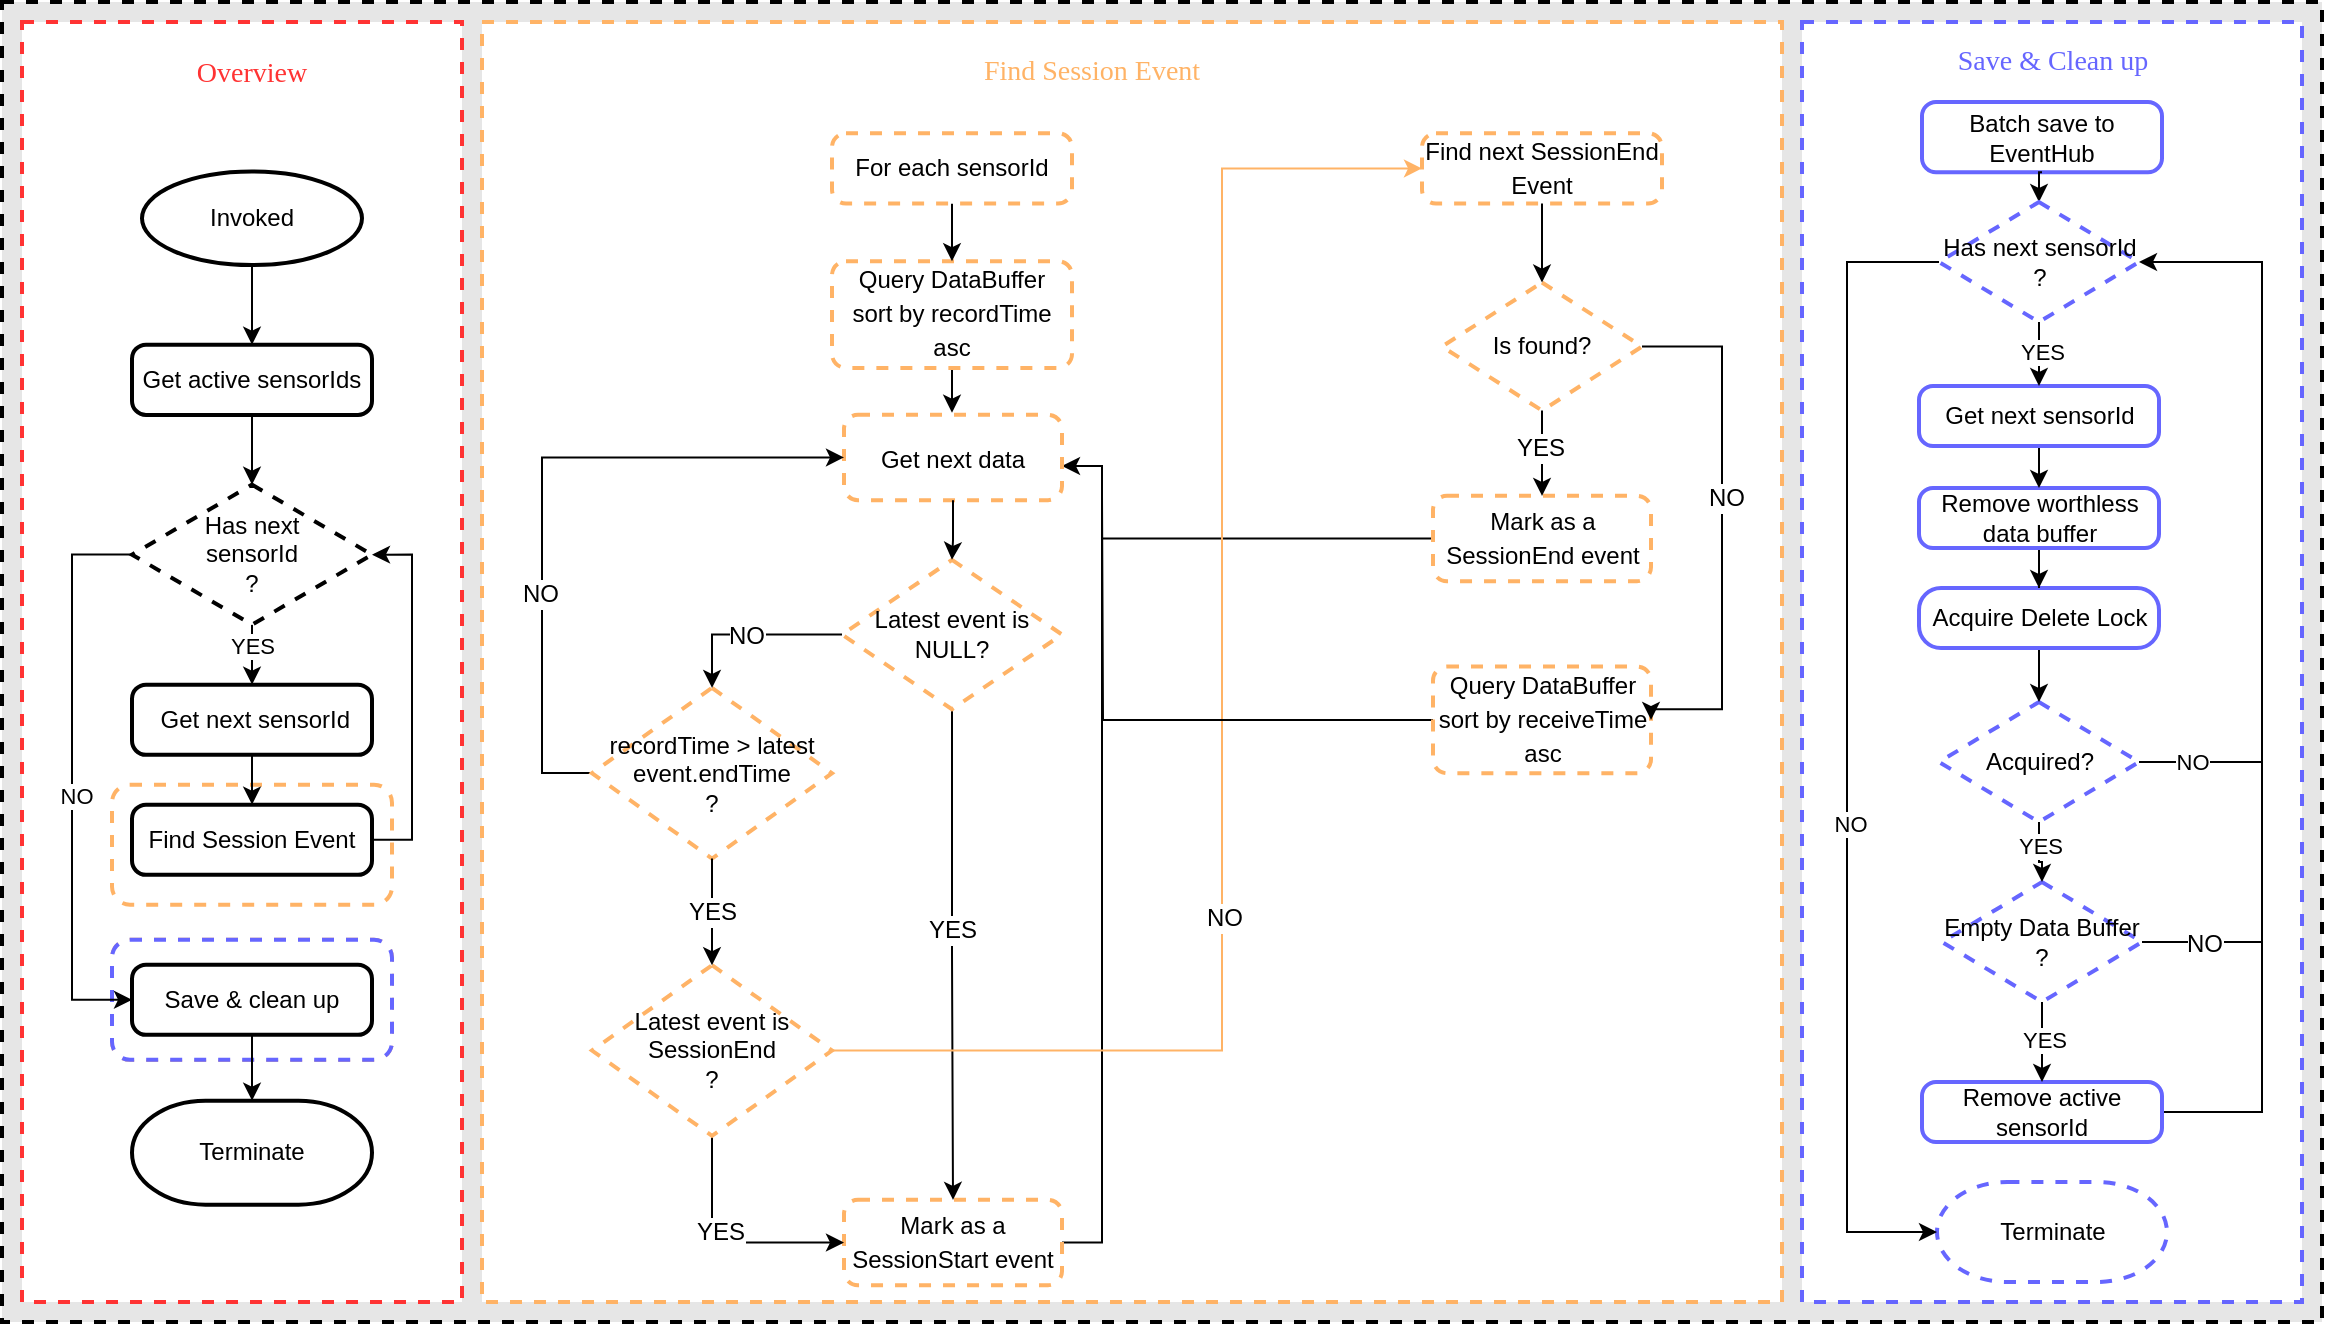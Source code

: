 <mxfile version="20.5.3" type="github">
  <diagram id="m2yf274t8tq8ouvesx9-" name="Page-1">
    <mxGraphModel dx="1426" dy="794" grid="1" gridSize="10" guides="1" tooltips="1" connect="1" arrows="1" fold="1" page="1" pageScale="1" pageWidth="827" pageHeight="1169" math="0" shadow="0">
      <root>
        <mxCell id="0" />
        <mxCell id="1" parent="0" />
        <mxCell id="9VEnPuVJjKM_ZVN6CkUY-1" value="" style="rounded=0;whiteSpace=wrap;html=1;dashed=1;strokeColor=#000000;strokeWidth=2;fontFamily=Helvetica;fontSize=12;fontColor=#000000;fillColor=#E6E6E6;container=0;" parent="1" vertex="1">
          <mxGeometry x="180" y="870" width="1160" height="660" as="geometry" />
        </mxCell>
        <mxCell id="9VEnPuVJjKM_ZVN6CkUY-15" value="" style="group" parent="1" vertex="1" connectable="0">
          <mxGeometry x="190" y="880" width="1140" height="640.0" as="geometry" />
        </mxCell>
        <mxCell id="9VEnPuVJjKM_ZVN6CkUY-10" value="" style="group" parent="9VEnPuVJjKM_ZVN6CkUY-15" vertex="1" connectable="0">
          <mxGeometry x="230" y="2.842e-14" width="650" height="640.0" as="geometry" />
        </mxCell>
        <mxCell id="zfzZaOAXR4KBhkY2sdG--48" value="" style="rounded=0;whiteSpace=wrap;html=1;dashed=1;labelBackgroundColor=#E6E6E6;strokeColor=#FFB366;strokeWidth=2;fillColor=#FFFFFF;gradientColor=none;align=center;container=0;" parent="9VEnPuVJjKM_ZVN6CkUY-10" vertex="1">
          <mxGeometry width="650" height="640.0" as="geometry" />
        </mxCell>
        <mxCell id="zfzZaOAXR4KBhkY2sdG--136" value="&lt;font color=&quot;#ffb366&quot;&gt;&lt;font style=&quot;font-size: 14px;&quot; face=&quot;Comic Sans MS&quot;&gt;Find Session Event&lt;/font&gt;&lt;/font&gt;" style="text;html=1;strokeColor=none;fillColor=none;align=center;verticalAlign=middle;whiteSpace=wrap;rounded=0;dashed=1;labelBackgroundColor=#FFFFFF;strokeWidth=2;container=0;" parent="9VEnPuVJjKM_ZVN6CkUY-10" vertex="1">
          <mxGeometry x="230" y="8.67" width="150" height="32" as="geometry" />
        </mxCell>
        <mxCell id="WBYgSGgt15CVEmpAPgP6-67" style="edgeStyle=orthogonalEdgeStyle;rounded=0;orthogonalLoop=1;jettySize=auto;html=1;fontFamily=Helvetica;fontSize=12;fontColor=#000000;endArrow=classic;endFill=1;" parent="9VEnPuVJjKM_ZVN6CkUY-10" source="WBYgSGgt15CVEmpAPgP6-60" edge="1">
          <mxGeometry relative="1" as="geometry">
            <mxPoint x="235" y="195.337" as="targetPoint" />
          </mxGeometry>
        </mxCell>
        <mxCell id="WBYgSGgt15CVEmpAPgP6-60" value="&lt;font style=&quot;font-size: 12px;&quot; face=&quot;Helvetica&quot; color=&quot;#000000&quot;&gt;Query DataBuffer &lt;br&gt;sort by recordTime asc&lt;br&gt;&lt;/font&gt;" style="rounded=1;whiteSpace=wrap;html=1;absoluteArcSize=1;arcSize=14;strokeWidth=2;dashed=1;strokeColor=#FFB366;fontFamily=Comic Sans MS;fontSize=14;fontColor=#FFB366;container=0;" parent="9VEnPuVJjKM_ZVN6CkUY-10" vertex="1">
          <mxGeometry x="175" y="119.603" width="120" height="53.333" as="geometry" />
        </mxCell>
        <mxCell id="WBYgSGgt15CVEmpAPgP6-64" style="edgeStyle=orthogonalEdgeStyle;rounded=0;orthogonalLoop=1;jettySize=auto;html=1;entryX=0.5;entryY=0;entryDx=0;entryDy=0;fontFamily=Helvetica;fontSize=12;fontColor=#000000;endArrow=classic;endFill=1;" parent="9VEnPuVJjKM_ZVN6CkUY-10" source="WBYgSGgt15CVEmpAPgP6-62" target="WBYgSGgt15CVEmpAPgP6-60" edge="1">
          <mxGeometry relative="1" as="geometry" />
        </mxCell>
        <mxCell id="WBYgSGgt15CVEmpAPgP6-62" value="&lt;span style=&quot;color: rgb(0, 0, 0); font-family: Helvetica; font-size: 12px; background-color: rgb(255, 255, 255);&quot;&gt;For each sensorId&lt;/span&gt;" style="rounded=1;whiteSpace=wrap;html=1;absoluteArcSize=1;arcSize=14;strokeWidth=2;dashed=1;strokeColor=#FFB366;fontFamily=Comic Sans MS;fontSize=14;fontColor=#FFB366;container=0;" parent="9VEnPuVJjKM_ZVN6CkUY-10" vertex="1">
          <mxGeometry x="175" y="55.603" width="120" height="35.2" as="geometry" />
        </mxCell>
        <mxCell id="WBYgSGgt15CVEmpAPgP6-75" style="edgeStyle=orthogonalEdgeStyle;rounded=0;orthogonalLoop=1;jettySize=auto;html=1;entryX=1;entryY=0.5;entryDx=0;entryDy=0;entryPerimeter=0;fontFamily=Helvetica;fontSize=12;fontColor=#000000;endArrow=classic;endFill=1;" parent="9VEnPuVJjKM_ZVN6CkUY-10" source="WBYgSGgt15CVEmpAPgP6-71" edge="1">
          <mxGeometry relative="1" as="geometry">
            <mxPoint x="290" y="222.003" as="targetPoint" />
            <Array as="points">
              <mxPoint x="310" y="610.27" />
              <mxPoint x="310" y="222.003" />
            </Array>
          </mxGeometry>
        </mxCell>
        <mxCell id="WBYgSGgt15CVEmpAPgP6-71" value="&lt;font color=&quot;#000000&quot; style=&quot;font-size: 12px;&quot; face=&quot;Helvetica&quot;&gt;Mark as a SessionStart event&lt;/font&gt;" style="rounded=1;whiteSpace=wrap;html=1;absoluteArcSize=1;arcSize=14;strokeWidth=2;dashed=1;strokeColor=#FFB366;fontFamily=Comic Sans MS;fontSize=14;fontColor=#FFB366;container=0;" parent="9VEnPuVJjKM_ZVN6CkUY-10" vertex="1">
          <mxGeometry x="181" y="588.937" width="109" height="42.667" as="geometry" />
        </mxCell>
        <mxCell id="WBYgSGgt15CVEmpAPgP6-77" value="&lt;font style=&quot;font-size: 12px;&quot; face=&quot;Helvetica&quot; color=&quot;#000000&quot;&gt;Find next SessionEnd Event&lt;/font&gt;" style="rounded=1;whiteSpace=wrap;html=1;absoluteArcSize=1;arcSize=14;strokeWidth=2;dashed=1;strokeColor=#FFB366;fontFamily=Comic Sans MS;fontSize=14;fontColor=#FFB366;container=0;" parent="9VEnPuVJjKM_ZVN6CkUY-10" vertex="1">
          <mxGeometry x="470" y="55.603" width="120" height="35.2" as="geometry" />
        </mxCell>
        <mxCell id="WBYgSGgt15CVEmpAPgP6-79" value="Is found?" style="strokeWidth=2;html=1;shape=mxgraph.flowchart.decision;whiteSpace=wrap;rounded=1;dashed=1;strokeColor=#FFB366;fontFamily=Helvetica;fontSize=12;fontColor=#000000;container=0;" parent="9VEnPuVJjKM_ZVN6CkUY-10" vertex="1">
          <mxGeometry x="480" y="130.27" width="100" height="64" as="geometry" />
        </mxCell>
        <mxCell id="WBYgSGgt15CVEmpAPgP6-80" style="edgeStyle=orthogonalEdgeStyle;rounded=0;orthogonalLoop=1;jettySize=auto;html=1;entryX=0.5;entryY=0;entryDx=0;entryDy=0;entryPerimeter=0;fontFamily=Helvetica;fontSize=12;fontColor=#000000;endArrow=classic;endFill=1;" parent="9VEnPuVJjKM_ZVN6CkUY-10" source="WBYgSGgt15CVEmpAPgP6-77" target="WBYgSGgt15CVEmpAPgP6-79" edge="1">
          <mxGeometry relative="1" as="geometry" />
        </mxCell>
        <mxCell id="WBYgSGgt15CVEmpAPgP6-85" style="edgeStyle=orthogonalEdgeStyle;rounded=0;orthogonalLoop=1;jettySize=auto;html=1;strokeColor=#000000;fontFamily=Helvetica;fontSize=12;fontColor=#000000;endArrow=none;endFill=0;" parent="9VEnPuVJjKM_ZVN6CkUY-10" source="WBYgSGgt15CVEmpAPgP6-81" edge="1">
          <mxGeometry relative="1" as="geometry">
            <mxPoint x="310" y="258.27" as="targetPoint" />
          </mxGeometry>
        </mxCell>
        <mxCell id="WBYgSGgt15CVEmpAPgP6-81" value="&lt;font color=&quot;#000000&quot; style=&quot;font-size: 12px;&quot; face=&quot;Helvetica&quot;&gt;Mark as a SessionEnd event&lt;/font&gt;" style="rounded=1;whiteSpace=wrap;html=1;absoluteArcSize=1;arcSize=14;strokeWidth=2;dashed=1;strokeColor=#FFB366;fontFamily=Comic Sans MS;fontSize=14;fontColor=#FFB366;container=0;" parent="9VEnPuVJjKM_ZVN6CkUY-10" vertex="1">
          <mxGeometry x="475.5" y="236.937" width="109" height="42.667" as="geometry" />
        </mxCell>
        <mxCell id="WBYgSGgt15CVEmpAPgP6-82" style="edgeStyle=orthogonalEdgeStyle;rounded=0;orthogonalLoop=1;jettySize=auto;html=1;entryX=0.5;entryY=0;entryDx=0;entryDy=0;fontFamily=Helvetica;fontSize=12;fontColor=#000000;endArrow=classic;endFill=1;" parent="9VEnPuVJjKM_ZVN6CkUY-10" source="WBYgSGgt15CVEmpAPgP6-79" target="WBYgSGgt15CVEmpAPgP6-81" edge="1">
          <mxGeometry relative="1" as="geometry" />
        </mxCell>
        <mxCell id="WBYgSGgt15CVEmpAPgP6-83" value="YES" style="edgeLabel;html=1;align=center;verticalAlign=middle;resizable=0;points=[];fontSize=12;fontFamily=Helvetica;fontColor=#000000;container=0;" parent="WBYgSGgt15CVEmpAPgP6-82" vertex="1" connectable="0">
          <mxGeometry x="-0.167" y="-1" relative="1" as="geometry">
            <mxPoint as="offset" />
          </mxGeometry>
        </mxCell>
        <mxCell id="WBYgSGgt15CVEmpAPgP6-86" value="&lt;font face=&quot;Helvetica&quot; color=&quot;#000000&quot;&gt;&lt;span style=&quot;font-size: 12px;&quot;&gt;Get next data&lt;/span&gt;&lt;/font&gt;" style="rounded=1;whiteSpace=wrap;html=1;absoluteArcSize=1;arcSize=14;strokeWidth=2;dashed=1;strokeColor=#FFB366;fontFamily=Comic Sans MS;fontSize=14;fontColor=#FFB366;container=0;" parent="9VEnPuVJjKM_ZVN6CkUY-10" vertex="1">
          <mxGeometry x="181" y="196.403" width="109" height="42.667" as="geometry" />
        </mxCell>
        <mxCell id="WBYgSGgt15CVEmpAPgP6-90" style="edgeStyle=orthogonalEdgeStyle;rounded=0;orthogonalLoop=1;jettySize=auto;html=1;entryX=0.5;entryY=0;entryDx=0;entryDy=0;strokeColor=#000000;fontFamily=Helvetica;fontSize=12;fontColor=#000000;endArrow=classic;endFill=1;" parent="9VEnPuVJjKM_ZVN6CkUY-10" source="WBYgSGgt15CVEmpAPgP6-88" target="WBYgSGgt15CVEmpAPgP6-71" edge="1">
          <mxGeometry relative="1" as="geometry" />
        </mxCell>
        <mxCell id="WBYgSGgt15CVEmpAPgP6-91" value="YES" style="edgeLabel;html=1;align=center;verticalAlign=middle;resizable=0;points=[];fontSize=12;fontFamily=Helvetica;fontColor=#000000;container=0;" parent="WBYgSGgt15CVEmpAPgP6-90" vertex="1" connectable="0">
          <mxGeometry x="-0.104" relative="1" as="geometry">
            <mxPoint as="offset" />
          </mxGeometry>
        </mxCell>
        <mxCell id="WBYgSGgt15CVEmpAPgP6-88" value="Latest event is NULL?" style="strokeWidth=2;html=1;shape=mxgraph.flowchart.decision;whiteSpace=wrap;rounded=1;dashed=1;strokeColor=#FFB366;fontFamily=Helvetica;fontSize=12;fontColor=#000000;container=0;" parent="9VEnPuVJjKM_ZVN6CkUY-10" vertex="1">
          <mxGeometry x="180" y="268.937" width="110" height="74.667" as="geometry" />
        </mxCell>
        <mxCell id="WBYgSGgt15CVEmpAPgP6-70" style="edgeStyle=orthogonalEdgeStyle;rounded=0;orthogonalLoop=1;jettySize=auto;html=1;fontFamily=Helvetica;fontSize=12;fontColor=#000000;endArrow=classic;endFill=1;exitX=0.5;exitY=1;exitDx=0;exitDy=0;" parent="9VEnPuVJjKM_ZVN6CkUY-10" source="WBYgSGgt15CVEmpAPgP6-86" target="WBYgSGgt15CVEmpAPgP6-88" edge="1">
          <mxGeometry relative="1" as="geometry">
            <mxPoint x="235" y="248.67" as="sourcePoint" />
            <mxPoint x="235" y="322.27" as="targetPoint" />
          </mxGeometry>
        </mxCell>
        <mxCell id="WBYgSGgt15CVEmpAPgP6-97" style="edgeStyle=orthogonalEdgeStyle;rounded=0;orthogonalLoop=1;jettySize=auto;html=1;entryX=0;entryY=0.5;entryDx=0;entryDy=0;strokeColor=#000000;fontFamily=Helvetica;fontSize=12;fontColor=#000000;endArrow=classic;endFill=1;" parent="9VEnPuVJjKM_ZVN6CkUY-10" source="WBYgSGgt15CVEmpAPgP6-89" target="WBYgSGgt15CVEmpAPgP6-86" edge="1">
          <mxGeometry relative="1" as="geometry">
            <Array as="points">
              <mxPoint x="30" y="375.603" />
              <mxPoint x="30" y="217.737" />
            </Array>
          </mxGeometry>
        </mxCell>
        <mxCell id="WBYgSGgt15CVEmpAPgP6-98" value="NO" style="edgeLabel;html=1;align=center;verticalAlign=middle;resizable=0;points=[];fontSize=12;fontFamily=Helvetica;fontColor=#000000;container=0;" parent="WBYgSGgt15CVEmpAPgP6-97" vertex="1" connectable="0">
          <mxGeometry x="-0.315" y="1" relative="1" as="geometry">
            <mxPoint as="offset" />
          </mxGeometry>
        </mxCell>
        <mxCell id="WBYgSGgt15CVEmpAPgP6-89" value="recordTime &amp;gt; latest event.endTime&lt;br&gt;?" style="strokeWidth=2;html=1;shape=mxgraph.flowchart.decision;whiteSpace=wrap;rounded=1;dashed=1;strokeColor=#FFB366;fontFamily=Helvetica;fontSize=12;fontColor=#000000;container=0;" parent="9VEnPuVJjKM_ZVN6CkUY-10" vertex="1">
          <mxGeometry x="55" y="332.937" width="120" height="85.333" as="geometry" />
        </mxCell>
        <mxCell id="WBYgSGgt15CVEmpAPgP6-92" style="edgeStyle=orthogonalEdgeStyle;rounded=0;orthogonalLoop=1;jettySize=auto;html=1;entryX=0.5;entryY=0;entryDx=0;entryDy=0;entryPerimeter=0;strokeColor=#000000;fontFamily=Helvetica;fontSize=12;fontColor=#000000;endArrow=classic;endFill=1;" parent="9VEnPuVJjKM_ZVN6CkUY-10" source="WBYgSGgt15CVEmpAPgP6-88" target="WBYgSGgt15CVEmpAPgP6-89" edge="1">
          <mxGeometry relative="1" as="geometry" />
        </mxCell>
        <mxCell id="WBYgSGgt15CVEmpAPgP6-93" value="NO" style="edgeLabel;html=1;align=center;verticalAlign=middle;resizable=0;points=[];fontSize=12;fontFamily=Helvetica;fontColor=#000000;container=0;" parent="WBYgSGgt15CVEmpAPgP6-92" vertex="1" connectable="0">
          <mxGeometry x="0.052" relative="1" as="geometry">
            <mxPoint as="offset" />
          </mxGeometry>
        </mxCell>
        <mxCell id="WBYgSGgt15CVEmpAPgP6-100" style="edgeStyle=orthogonalEdgeStyle;rounded=0;orthogonalLoop=1;jettySize=auto;html=1;entryX=0;entryY=0.5;entryDx=0;entryDy=0;strokeColor=#000000;fontFamily=Helvetica;fontSize=12;fontColor=#000000;endArrow=classic;endFill=1;" parent="9VEnPuVJjKM_ZVN6CkUY-10" source="WBYgSGgt15CVEmpAPgP6-99" target="WBYgSGgt15CVEmpAPgP6-71" edge="1">
          <mxGeometry relative="1" as="geometry">
            <Array as="points">
              <mxPoint x="115" y="610.27" />
            </Array>
          </mxGeometry>
        </mxCell>
        <mxCell id="WBYgSGgt15CVEmpAPgP6-101" value="YES" style="edgeLabel;html=1;align=center;verticalAlign=middle;resizable=0;points=[];fontSize=12;fontFamily=Helvetica;fontColor=#000000;container=0;" parent="WBYgSGgt15CVEmpAPgP6-100" vertex="1" connectable="0">
          <mxGeometry x="-0.148" y="-3" relative="1" as="geometry">
            <mxPoint x="7" y="-3" as="offset" />
          </mxGeometry>
        </mxCell>
        <mxCell id="WBYgSGgt15CVEmpAPgP6-99" value="Latest event is SessionEnd&lt;br&gt;?" style="strokeWidth=2;html=1;shape=mxgraph.flowchart.decision;whiteSpace=wrap;rounded=1;dashed=1;strokeColor=#FFB366;fontFamily=Helvetica;fontSize=12;fontColor=#000000;container=0;" parent="9VEnPuVJjKM_ZVN6CkUY-10" vertex="1">
          <mxGeometry x="55" y="471.603" width="120" height="85.333" as="geometry" />
        </mxCell>
        <mxCell id="WBYgSGgt15CVEmpAPgP6-78" style="edgeStyle=orthogonalEdgeStyle;rounded=0;orthogonalLoop=1;jettySize=auto;html=1;entryX=0;entryY=0.5;entryDx=0;entryDy=0;fontFamily=Helvetica;fontSize=12;fontColor=#000000;endArrow=classic;endFill=1;strokeColor=#FFB366;exitX=1;exitY=0.5;exitDx=0;exitDy=0;exitPerimeter=0;" parent="9VEnPuVJjKM_ZVN6CkUY-10" source="WBYgSGgt15CVEmpAPgP6-99" target="WBYgSGgt15CVEmpAPgP6-77" edge="1">
          <mxGeometry relative="1" as="geometry">
            <mxPoint x="290" y="359.603" as="sourcePoint" />
            <Array as="points">
              <mxPoint x="370" y="514.27" />
              <mxPoint x="370" y="73.737" />
            </Array>
          </mxGeometry>
        </mxCell>
        <mxCell id="9VEnPuVJjKM_ZVN6CkUY-3" value="NO" style="edgeLabel;html=1;align=center;verticalAlign=middle;resizable=0;points=[];fontSize=12;fontFamily=Helvetica;fontColor=#000000;container=0;" parent="WBYgSGgt15CVEmpAPgP6-78" vertex="1" connectable="0">
          <mxGeometry x="-0.288" y="-1" relative="1" as="geometry">
            <mxPoint as="offset" />
          </mxGeometry>
        </mxCell>
        <mxCell id="WBYgSGgt15CVEmpAPgP6-102" style="edgeStyle=orthogonalEdgeStyle;rounded=0;orthogonalLoop=1;jettySize=auto;html=1;entryX=0.5;entryY=0;entryDx=0;entryDy=0;entryPerimeter=0;strokeColor=#000000;fontFamily=Helvetica;fontSize=12;fontColor=#000000;endArrow=classic;endFill=1;" parent="9VEnPuVJjKM_ZVN6CkUY-10" source="WBYgSGgt15CVEmpAPgP6-89" target="WBYgSGgt15CVEmpAPgP6-99" edge="1">
          <mxGeometry relative="1" as="geometry" />
        </mxCell>
        <mxCell id="WBYgSGgt15CVEmpAPgP6-103" value="YES" style="edgeLabel;html=1;align=center;verticalAlign=middle;resizable=0;points=[];fontSize=12;fontFamily=Helvetica;fontColor=#000000;container=0;" parent="WBYgSGgt15CVEmpAPgP6-102" vertex="1" connectable="0">
          <mxGeometry x="0.24" relative="1" as="geometry">
            <mxPoint y="-7" as="offset" />
          </mxGeometry>
        </mxCell>
        <mxCell id="WBYgSGgt15CVEmpAPgP6-107" style="edgeStyle=orthogonalEdgeStyle;rounded=0;orthogonalLoop=1;jettySize=auto;html=1;strokeColor=#000000;fontFamily=Helvetica;fontSize=12;fontColor=#000000;endArrow=none;endFill=0;" parent="9VEnPuVJjKM_ZVN6CkUY-10" source="WBYgSGgt15CVEmpAPgP6-104" edge="1">
          <mxGeometry relative="1" as="geometry">
            <mxPoint x="310" y="236.937" as="targetPoint" />
          </mxGeometry>
        </mxCell>
        <mxCell id="WBYgSGgt15CVEmpAPgP6-104" value="&lt;span style=&quot;color: rgb(0, 0, 0); font-family: Helvetica; font-size: 12px;&quot;&gt;Query DataBuffer&lt;/span&gt;&lt;br style=&quot;color: rgb(0, 0, 0); font-family: Helvetica; font-size: 12px;&quot;&gt;&lt;span style=&quot;color: rgb(0, 0, 0); font-family: Helvetica; font-size: 12px;&quot;&gt;sort by receiveTime asc&lt;/span&gt;" style="rounded=1;whiteSpace=wrap;html=1;absoluteArcSize=1;arcSize=14;strokeWidth=2;dashed=1;strokeColor=#FFB366;fontFamily=Comic Sans MS;fontSize=14;fontColor=#FFB366;container=0;" parent="9VEnPuVJjKM_ZVN6CkUY-10" vertex="1">
          <mxGeometry x="475.5" y="322.27" width="109" height="53.333" as="geometry" />
        </mxCell>
        <mxCell id="WBYgSGgt15CVEmpAPgP6-105" style="edgeStyle=orthogonalEdgeStyle;rounded=0;orthogonalLoop=1;jettySize=auto;html=1;entryX=1;entryY=0.5;entryDx=0;entryDy=0;strokeColor=#000000;fontFamily=Helvetica;fontSize=12;fontColor=#000000;endArrow=classic;endFill=1;exitX=1;exitY=0.5;exitDx=0;exitDy=0;exitPerimeter=0;" parent="9VEnPuVJjKM_ZVN6CkUY-10" source="WBYgSGgt15CVEmpAPgP6-79" target="WBYgSGgt15CVEmpAPgP6-104" edge="1">
          <mxGeometry relative="1" as="geometry">
            <Array as="points">
              <mxPoint x="620" y="162.27" />
              <mxPoint x="620" y="343.603" />
            </Array>
          </mxGeometry>
        </mxCell>
        <mxCell id="WBYgSGgt15CVEmpAPgP6-106" value="NO" style="edgeLabel;html=1;align=center;verticalAlign=middle;resizable=0;points=[];fontSize=12;fontFamily=Helvetica;fontColor=#000000;container=0;" parent="WBYgSGgt15CVEmpAPgP6-105" vertex="1" connectable="0">
          <mxGeometry x="-0.12" y="2" relative="1" as="geometry">
            <mxPoint as="offset" />
          </mxGeometry>
        </mxCell>
        <mxCell id="9VEnPuVJjKM_ZVN6CkUY-12" value="" style="group" parent="9VEnPuVJjKM_ZVN6CkUY-15" vertex="1" connectable="0">
          <mxGeometry width="220" height="640" as="geometry" />
        </mxCell>
        <mxCell id="zfzZaOAXR4KBhkY2sdG--44" value="" style="rounded=0;whiteSpace=wrap;html=1;dashed=1;labelBackgroundColor=#E6E6E6;strokeColor=#FF3333;strokeWidth=2;fillColor=#FFFFFF;gradientColor=none;align=center;container=0;" parent="9VEnPuVJjKM_ZVN6CkUY-12" vertex="1">
          <mxGeometry width="220" height="640" as="geometry" />
        </mxCell>
        <mxCell id="WBYgSGgt15CVEmpAPgP6-23" value="" style="rounded=1;whiteSpace=wrap;html=1;dashed=1;strokeColor=#FFB366;strokeWidth=2;container=0;" parent="9VEnPuVJjKM_ZVN6CkUY-12" vertex="1">
          <mxGeometry x="45" y="458.88" width="140" height="60" as="geometry" />
        </mxCell>
        <mxCell id="WBYgSGgt15CVEmpAPgP6-20" value="" style="rounded=1;whiteSpace=wrap;html=1;dashed=1;strokeColor=#6666FF;strokeWidth=2;container=0;" parent="9VEnPuVJjKM_ZVN6CkUY-12" vertex="1">
          <mxGeometry x="45" y="458.88" width="140" height="60" as="geometry" />
        </mxCell>
        <mxCell id="WBYgSGgt15CVEmpAPgP6-19" value="" style="rounded=1;whiteSpace=wrap;html=1;dashed=1;strokeColor=#FFB366;strokeWidth=2;container=0;" parent="9VEnPuVJjKM_ZVN6CkUY-12" vertex="1">
          <mxGeometry x="45" y="381.33" width="140" height="60" as="geometry" />
        </mxCell>
        <mxCell id="zfzZaOAXR4KBhkY2sdG--1" value="Terminate" style="strokeWidth=2;html=1;shape=mxgraph.flowchart.terminator;whiteSpace=wrap;align=center;container=0;" parent="9VEnPuVJjKM_ZVN6CkUY-12" vertex="1">
          <mxGeometry x="55" y="539.33" width="120" height="52" as="geometry" />
        </mxCell>
        <mxCell id="zfzZaOAXR4KBhkY2sdG--2" value="Invoked" style="strokeWidth=2;html=1;shape=mxgraph.flowchart.start_1;whiteSpace=wrap;align=center;container=0;" parent="9VEnPuVJjKM_ZVN6CkUY-12" vertex="1">
          <mxGeometry x="60" y="74.734" width="110" height="46.809" as="geometry" />
        </mxCell>
        <mxCell id="WBYgSGgt15CVEmpAPgP6-1" style="edgeStyle=orthogonalEdgeStyle;rounded=0;orthogonalLoop=1;jettySize=auto;html=1;entryX=0.5;entryY=0;entryDx=0;entryDy=0;entryPerimeter=0;" parent="9VEnPuVJjKM_ZVN6CkUY-12" source="zfzZaOAXR4KBhkY2sdG--3" edge="1">
          <mxGeometry relative="1" as="geometry">
            <mxPoint x="115" y="231.333" as="targetPoint" />
          </mxGeometry>
        </mxCell>
        <mxCell id="zfzZaOAXR4KBhkY2sdG--3" value="Get active sensorIds" style="rounded=1;whiteSpace=wrap;html=1;absoluteArcSize=1;arcSize=14;strokeWidth=2;align=center;container=0;" parent="9VEnPuVJjKM_ZVN6CkUY-12" vertex="1">
          <mxGeometry x="55" y="161.333" width="120" height="35.106" as="geometry" />
        </mxCell>
        <mxCell id="zfzZaOAXR4KBhkY2sdG--4" style="edgeStyle=orthogonalEdgeStyle;rounded=0;orthogonalLoop=1;jettySize=auto;html=1;entryX=0.5;entryY=0;entryDx=0;entryDy=0;align=center;" parent="9VEnPuVJjKM_ZVN6CkUY-12" source="zfzZaOAXR4KBhkY2sdG--2" target="zfzZaOAXR4KBhkY2sdG--3" edge="1">
          <mxGeometry relative="1" as="geometry" />
        </mxCell>
        <mxCell id="zfzZaOAXR4KBhkY2sdG--27" value="&amp;nbsp;Get next sensorId" style="rounded=1;whiteSpace=wrap;html=1;absoluteArcSize=1;arcSize=14;strokeWidth=2;align=center;container=0;" parent="9VEnPuVJjKM_ZVN6CkUY-12" vertex="1">
          <mxGeometry x="55" y="331.326" width="120" height="35.106" as="geometry" />
        </mxCell>
        <mxCell id="WBYgSGgt15CVEmpAPgP6-7" style="edgeStyle=orthogonalEdgeStyle;rounded=0;orthogonalLoop=1;jettySize=auto;html=1;entryX=0.5;entryY=0;entryDx=0;entryDy=0;" parent="9VEnPuVJjKM_ZVN6CkUY-12" source="WBYgSGgt15CVEmpAPgP6-3" target="zfzZaOAXR4KBhkY2sdG--27" edge="1">
          <mxGeometry relative="1" as="geometry" />
        </mxCell>
        <mxCell id="WBYgSGgt15CVEmpAPgP6-8" value="YES" style="edgeLabel;html=1;align=center;verticalAlign=middle;resizable=0;points=[];container=0;" parent="WBYgSGgt15CVEmpAPgP6-7" vertex="1" connectable="0">
          <mxGeometry x="0.2" relative="1" as="geometry">
            <mxPoint as="offset" />
          </mxGeometry>
        </mxCell>
        <mxCell id="WBYgSGgt15CVEmpAPgP6-3" value="Has next &lt;br&gt;sensorId&lt;br&gt;?" style="strokeWidth=2;html=1;shape=mxgraph.flowchart.decision;whiteSpace=wrap;dashed=1;container=0;" parent="9VEnPuVJjKM_ZVN6CkUY-12" vertex="1">
          <mxGeometry x="55" y="231.33" width="120" height="70" as="geometry" />
        </mxCell>
        <mxCell id="WBYgSGgt15CVEmpAPgP6-14" style="edgeStyle=orthogonalEdgeStyle;rounded=0;orthogonalLoop=1;jettySize=auto;html=1;entryX=1;entryY=0.5;entryDx=0;entryDy=0;entryPerimeter=0;" parent="9VEnPuVJjKM_ZVN6CkUY-12" source="WBYgSGgt15CVEmpAPgP6-9" target="WBYgSGgt15CVEmpAPgP6-3" edge="1">
          <mxGeometry relative="1" as="geometry">
            <Array as="points">
              <mxPoint x="195" y="409.33" />
              <mxPoint x="195" y="266.33" />
            </Array>
          </mxGeometry>
        </mxCell>
        <mxCell id="WBYgSGgt15CVEmpAPgP6-9" value="Find Session Event" style="rounded=1;whiteSpace=wrap;html=1;absoluteArcSize=1;arcSize=14;strokeWidth=2;align=center;container=0;" parent="9VEnPuVJjKM_ZVN6CkUY-12" vertex="1">
          <mxGeometry x="55" y="391.326" width="120" height="35.106" as="geometry" />
        </mxCell>
        <mxCell id="WBYgSGgt15CVEmpAPgP6-11" style="edgeStyle=orthogonalEdgeStyle;rounded=0;orthogonalLoop=1;jettySize=auto;html=1;entryX=0.5;entryY=0;entryDx=0;entryDy=0;" parent="9VEnPuVJjKM_ZVN6CkUY-12" source="zfzZaOAXR4KBhkY2sdG--27" target="WBYgSGgt15CVEmpAPgP6-9" edge="1">
          <mxGeometry relative="1" as="geometry" />
        </mxCell>
        <mxCell id="WBYgSGgt15CVEmpAPgP6-18" style="edgeStyle=orthogonalEdgeStyle;rounded=0;orthogonalLoop=1;jettySize=auto;html=1;entryX=0.5;entryY=0;entryDx=0;entryDy=0;entryPerimeter=0;" parent="9VEnPuVJjKM_ZVN6CkUY-12" source="WBYgSGgt15CVEmpAPgP6-15" target="zfzZaOAXR4KBhkY2sdG--1" edge="1">
          <mxGeometry relative="1" as="geometry" />
        </mxCell>
        <mxCell id="WBYgSGgt15CVEmpAPgP6-15" value="Save &amp;amp; clean up" style="rounded=1;whiteSpace=wrap;html=1;absoluteArcSize=1;arcSize=14;strokeWidth=2;align=center;container=0;" parent="9VEnPuVJjKM_ZVN6CkUY-12" vertex="1">
          <mxGeometry x="55" y="471.326" width="120" height="35.106" as="geometry" />
        </mxCell>
        <mxCell id="WBYgSGgt15CVEmpAPgP6-12" style="edgeStyle=orthogonalEdgeStyle;rounded=0;orthogonalLoop=1;jettySize=auto;html=1;entryX=0;entryY=0.5;entryDx=0;entryDy=0;" parent="9VEnPuVJjKM_ZVN6CkUY-12" source="WBYgSGgt15CVEmpAPgP6-3" target="WBYgSGgt15CVEmpAPgP6-15" edge="1">
          <mxGeometry relative="1" as="geometry">
            <mxPoint x="25" y="471.33" as="targetPoint" />
            <Array as="points">
              <mxPoint x="25" y="266.33" />
              <mxPoint x="25" y="489.33" />
            </Array>
          </mxGeometry>
        </mxCell>
        <mxCell id="WBYgSGgt15CVEmpAPgP6-13" value="NO" style="edgeLabel;html=1;align=center;verticalAlign=middle;resizable=0;points=[];container=0;" parent="WBYgSGgt15CVEmpAPgP6-12" vertex="1" connectable="0">
          <mxGeometry x="0.066" y="2" relative="1" as="geometry">
            <mxPoint as="offset" />
          </mxGeometry>
        </mxCell>
        <mxCell id="9VEnPuVJjKM_ZVN6CkUY-4" value="&lt;font color=&quot;#ff3333&quot; style=&quot;font-size: 14px;&quot; face=&quot;Comic Sans MS&quot;&gt;Overview&lt;/font&gt;" style="text;html=1;strokeColor=none;fillColor=none;align=center;verticalAlign=middle;whiteSpace=wrap;rounded=0;dashed=1;labelBackgroundColor=#FFFFFF;strokeWidth=2;container=0;" parent="9VEnPuVJjKM_ZVN6CkUY-12" vertex="1">
          <mxGeometry x="40" y="10" width="150" height="32" as="geometry" />
        </mxCell>
        <mxCell id="9VEnPuVJjKM_ZVN6CkUY-14" value="" style="group" parent="9VEnPuVJjKM_ZVN6CkUY-15" vertex="1" connectable="0">
          <mxGeometry x="890" width="250" height="640" as="geometry" />
        </mxCell>
        <mxCell id="zfzZaOAXR4KBhkY2sdG--72" value="" style="rounded=0;whiteSpace=wrap;html=1;dashed=1;labelBackgroundColor=#E6E6E6;strokeColor=#6666FF;strokeWidth=2;fillColor=#FFFFFF;gradientColor=none;align=center;container=0;" parent="9VEnPuVJjKM_ZVN6CkUY-14" vertex="1">
          <mxGeometry width="250" height="640" as="geometry" />
        </mxCell>
        <mxCell id="zfzZaOAXR4KBhkY2sdG--150" value="Terminate" style="strokeWidth=2;html=1;shape=mxgraph.flowchart.terminator;whiteSpace=wrap;rounded=1;dashed=1;labelBackgroundColor=#FFFFFF;strokeColor=#6666FF;fontFamily=Helvetica;fontSize=12;fontColor=#000000;fillColor=#FFFFFF;gradientColor=none;align=center;container=0;" parent="9VEnPuVJjKM_ZVN6CkUY-14" vertex="1">
          <mxGeometry x="67.5" y="580" width="115" height="50" as="geometry" />
        </mxCell>
        <mxCell id="WBYgSGgt15CVEmpAPgP6-46" style="edgeStyle=orthogonalEdgeStyle;rounded=0;orthogonalLoop=1;jettySize=auto;html=1;endArrow=none;endFill=0;" parent="9VEnPuVJjKM_ZVN6CkUY-14" source="WBYgSGgt15CVEmpAPgP6-31" edge="1">
          <mxGeometry relative="1" as="geometry">
            <mxPoint x="202.5" y="370" as="targetPoint" />
            <Array as="points">
              <mxPoint x="230" y="545" />
              <mxPoint x="230" y="370" />
            </Array>
          </mxGeometry>
        </mxCell>
        <mxCell id="WBYgSGgt15CVEmpAPgP6-31" value="Remove active sensorId" style="rounded=1;whiteSpace=wrap;html=1;absoluteArcSize=1;arcSize=14;strokeWidth=2;strokeColor=#6666FF;align=center;container=0;" parent="9VEnPuVJjKM_ZVN6CkUY-14" vertex="1">
          <mxGeometry x="60" y="530" width="120" height="30" as="geometry" />
        </mxCell>
        <mxCell id="WBYgSGgt15CVEmpAPgP6-43" style="edgeStyle=orthogonalEdgeStyle;rounded=0;orthogonalLoop=1;jettySize=auto;html=1;entryX=0.5;entryY=0;entryDx=0;entryDy=0;" parent="9VEnPuVJjKM_ZVN6CkUY-14" source="WBYgSGgt15CVEmpAPgP6-30" target="WBYgSGgt15CVEmpAPgP6-31" edge="1">
          <mxGeometry relative="1" as="geometry" />
        </mxCell>
        <mxCell id="WBYgSGgt15CVEmpAPgP6-44" value="YES" style="edgeLabel;html=1;align=center;verticalAlign=middle;resizable=0;points=[];container=0;" parent="WBYgSGgt15CVEmpAPgP6-43" vertex="1" connectable="0">
          <mxGeometry x="0.05" y="3" relative="1" as="geometry">
            <mxPoint x="-2" y="-2" as="offset" />
          </mxGeometry>
        </mxCell>
        <mxCell id="WBYgSGgt15CVEmpAPgP6-54" style="edgeStyle=orthogonalEdgeStyle;rounded=0;orthogonalLoop=1;jettySize=auto;html=1;entryX=0;entryY=0.5;entryDx=0;entryDy=0;entryPerimeter=0;" parent="9VEnPuVJjKM_ZVN6CkUY-14" source="WBYgSGgt15CVEmpAPgP6-49" target="zfzZaOAXR4KBhkY2sdG--150" edge="1">
          <mxGeometry relative="1" as="geometry">
            <Array as="points">
              <mxPoint x="22.5" y="120" />
              <mxPoint x="22.5" y="605" />
            </Array>
          </mxGeometry>
        </mxCell>
        <mxCell id="WBYgSGgt15CVEmpAPgP6-55" value="NO" style="edgeLabel;html=1;align=center;verticalAlign=middle;resizable=0;points=[];container=0;" parent="WBYgSGgt15CVEmpAPgP6-54" vertex="1" connectable="0">
          <mxGeometry x="0.134" y="1" relative="1" as="geometry">
            <mxPoint as="offset" />
          </mxGeometry>
        </mxCell>
        <mxCell id="zfzZaOAXR4KBhkY2sdG--189" value="&lt;font color=&quot;#6666ff&quot; style=&quot;font-size: 14px;&quot; face=&quot;Comic Sans MS&quot;&gt;Save &amp;amp; Clean up&lt;/font&gt;" style="text;html=1;strokeColor=none;fillColor=none;align=center;verticalAlign=middle;whiteSpace=wrap;rounded=0;dashed=1;labelBackgroundColor=#FFFFFF;strokeWidth=2;container=0;" parent="9VEnPuVJjKM_ZVN6CkUY-14" vertex="1">
          <mxGeometry x="37.5" y="20" width="175" as="geometry" />
        </mxCell>
        <mxCell id="WBYgSGgt15CVEmpAPgP6-29" value="Acquired?" style="strokeWidth=2;html=1;shape=mxgraph.flowchart.decision;whiteSpace=wrap;rounded=1;dashed=1;strokeColor=#6666FF;container=0;" parent="9VEnPuVJjKM_ZVN6CkUY-14" vertex="1">
          <mxGeometry x="68.5" y="340" width="100" height="60" as="geometry" />
        </mxCell>
        <mxCell id="WBYgSGgt15CVEmpAPgP6-30" value="Empty Data Buffer&lt;br&gt;?" style="strokeWidth=2;html=1;shape=mxgraph.flowchart.decision;whiteSpace=wrap;rounded=1;dashed=1;strokeColor=#6666FF;container=0;" parent="9VEnPuVJjKM_ZVN6CkUY-14" vertex="1">
          <mxGeometry x="70" y="430" width="100" height="60" as="geometry" />
        </mxCell>
        <mxCell id="WBYgSGgt15CVEmpAPgP6-40" style="edgeStyle=orthogonalEdgeStyle;rounded=0;orthogonalLoop=1;jettySize=auto;html=1;entryX=0.5;entryY=0;entryDx=0;entryDy=0;entryPerimeter=0;" parent="9VEnPuVJjKM_ZVN6CkUY-14" source="WBYgSGgt15CVEmpAPgP6-29" target="WBYgSGgt15CVEmpAPgP6-30" edge="1">
          <mxGeometry relative="1" as="geometry" />
        </mxCell>
        <mxCell id="WBYgSGgt15CVEmpAPgP6-41" value="YES" style="edgeLabel;html=1;align=center;verticalAlign=middle;resizable=0;points=[];container=0;" parent="WBYgSGgt15CVEmpAPgP6-40" vertex="1" connectable="0">
          <mxGeometry x="-0.28" relative="1" as="geometry">
            <mxPoint as="offset" />
          </mxGeometry>
        </mxCell>
        <mxCell id="WBYgSGgt15CVEmpAPgP6-33" style="edgeStyle=orthogonalEdgeStyle;rounded=0;orthogonalLoop=1;jettySize=auto;html=1;entryX=1;entryY=0.5;entryDx=0;entryDy=0;exitX=1;exitY=0.5;exitDx=0;exitDy=0;exitPerimeter=0;entryPerimeter=0;" parent="9VEnPuVJjKM_ZVN6CkUY-14" source="WBYgSGgt15CVEmpAPgP6-29" target="WBYgSGgt15CVEmpAPgP6-49" edge="1">
          <mxGeometry relative="1" as="geometry">
            <mxPoint x="180" y="165" as="targetPoint" />
            <Array as="points">
              <mxPoint x="230" y="370" />
              <mxPoint x="230" y="120" />
            </Array>
          </mxGeometry>
        </mxCell>
        <mxCell id="WBYgSGgt15CVEmpAPgP6-57" value="NO" style="edgeLabel;html=1;align=center;verticalAlign=middle;resizable=0;points=[];container=0;" parent="WBYgSGgt15CVEmpAPgP6-33" vertex="1" connectable="0">
          <mxGeometry x="-0.937" y="2" relative="1" as="geometry">
            <mxPoint x="15" y="2" as="offset" />
          </mxGeometry>
        </mxCell>
        <mxCell id="WBYgSGgt15CVEmpAPgP6-36" style="edgeStyle=orthogonalEdgeStyle;rounded=0;orthogonalLoop=1;jettySize=auto;html=1;entryX=0.5;entryY=0;entryDx=0;entryDy=0;entryPerimeter=0;" parent="9VEnPuVJjKM_ZVN6CkUY-14" source="zfzZaOAXR4KBhkY2sdG--116" target="WBYgSGgt15CVEmpAPgP6-29" edge="1">
          <mxGeometry relative="1" as="geometry" />
        </mxCell>
        <mxCell id="WBYgSGgt15CVEmpAPgP6-4" value="Batch save to EventHub" style="rounded=1;whiteSpace=wrap;html=1;absoluteArcSize=1;arcSize=14;strokeWidth=2;align=center;container=0;strokeColor=#6666FF;" parent="9VEnPuVJjKM_ZVN6CkUY-14" vertex="1">
          <mxGeometry x="60" y="39.996" width="120" height="35.106" as="geometry" />
        </mxCell>
        <mxCell id="zfzZaOAXR4KBhkY2sdG--116" value="Acquire Delete Lock" style="rounded=1;whiteSpace=wrap;html=1;absoluteArcSize=1;arcSize=22;strokeWidth=2;strokeColor=#6666FF;align=center;container=0;" parent="9VEnPuVJjKM_ZVN6CkUY-14" vertex="1">
          <mxGeometry x="58.5" y="283" width="120" height="30" as="geometry" />
        </mxCell>
        <mxCell id="WBYgSGgt15CVEmpAPgP6-39" style="edgeStyle=orthogonalEdgeStyle;rounded=0;orthogonalLoop=1;jettySize=auto;html=1;entryX=0.5;entryY=0;entryDx=0;entryDy=0;" parent="9VEnPuVJjKM_ZVN6CkUY-14" source="WBYgSGgt15CVEmpAPgP6-28" target="zfzZaOAXR4KBhkY2sdG--116" edge="1">
          <mxGeometry relative="1" as="geometry" />
        </mxCell>
        <mxCell id="WBYgSGgt15CVEmpAPgP6-28" value="Remove worthless data buffer" style="rounded=1;whiteSpace=wrap;html=1;absoluteArcSize=1;arcSize=14;strokeWidth=2;strokeColor=#6666FF;align=center;container=0;" parent="9VEnPuVJjKM_ZVN6CkUY-14" vertex="1">
          <mxGeometry x="58.5" y="233" width="120" height="30" as="geometry" />
        </mxCell>
        <mxCell id="WBYgSGgt15CVEmpAPgP6-48" style="edgeStyle=orthogonalEdgeStyle;rounded=0;orthogonalLoop=1;jettySize=auto;html=1;entryX=0.5;entryY=0;entryDx=0;entryDy=0;entryPerimeter=0;exitX=0.5;exitY=1;exitDx=0;exitDy=0;" parent="9VEnPuVJjKM_ZVN6CkUY-14" source="WBYgSGgt15CVEmpAPgP6-4" target="WBYgSGgt15CVEmpAPgP6-49" edge="1">
          <mxGeometry relative="1" as="geometry">
            <mxPoint x="120" y="150" as="targetPoint" />
          </mxGeometry>
        </mxCell>
        <mxCell id="WBYgSGgt15CVEmpAPgP6-56" style="edgeStyle=orthogonalEdgeStyle;rounded=0;orthogonalLoop=1;jettySize=auto;html=1;" parent="9VEnPuVJjKM_ZVN6CkUY-14" source="WBYgSGgt15CVEmpAPgP6-47" target="WBYgSGgt15CVEmpAPgP6-28" edge="1">
          <mxGeometry relative="1" as="geometry" />
        </mxCell>
        <mxCell id="WBYgSGgt15CVEmpAPgP6-47" value="Get next sensorId" style="rounded=1;whiteSpace=wrap;html=1;absoluteArcSize=1;arcSize=14;strokeWidth=2;strokeColor=#6666FF;align=center;container=0;" parent="9VEnPuVJjKM_ZVN6CkUY-14" vertex="1">
          <mxGeometry x="58.5" y="182" width="120" height="30" as="geometry" />
        </mxCell>
        <mxCell id="WBYgSGgt15CVEmpAPgP6-52" style="edgeStyle=orthogonalEdgeStyle;rounded=0;orthogonalLoop=1;jettySize=auto;html=1;entryX=0.5;entryY=0;entryDx=0;entryDy=0;" parent="9VEnPuVJjKM_ZVN6CkUY-14" source="WBYgSGgt15CVEmpAPgP6-49" target="WBYgSGgt15CVEmpAPgP6-47" edge="1">
          <mxGeometry relative="1" as="geometry" />
        </mxCell>
        <mxCell id="WBYgSGgt15CVEmpAPgP6-53" value="YES" style="edgeLabel;html=1;align=center;verticalAlign=middle;resizable=0;points=[];container=0;" parent="WBYgSGgt15CVEmpAPgP6-52" vertex="1" connectable="0">
          <mxGeometry x="-0.4" y="1" relative="1" as="geometry">
            <mxPoint as="offset" />
          </mxGeometry>
        </mxCell>
        <mxCell id="WBYgSGgt15CVEmpAPgP6-49" value="Has next sensorId&lt;br&gt;?" style="strokeWidth=2;html=1;shape=mxgraph.flowchart.decision;whiteSpace=wrap;rounded=1;dashed=1;strokeColor=#6666FF;container=0;" parent="9VEnPuVJjKM_ZVN6CkUY-14" vertex="1">
          <mxGeometry x="68.5" y="90" width="100" height="60" as="geometry" />
        </mxCell>
        <mxCell id="Nf4v1slU2aTs8N_0-qNy-1" style="edgeStyle=orthogonalEdgeStyle;rounded=0;orthogonalLoop=1;jettySize=auto;html=1;strokeColor=#000000;fontFamily=Helvetica;fontSize=12;fontColor=#FF3333;endArrow=none;endFill=0;" edge="1" parent="1" source="WBYgSGgt15CVEmpAPgP6-30">
          <mxGeometry relative="1" as="geometry">
            <mxPoint x="1310" y="1340" as="targetPoint" />
          </mxGeometry>
        </mxCell>
        <mxCell id="Nf4v1slU2aTs8N_0-qNy-2" value="&lt;font color=&quot;#000000&quot;&gt;NO&lt;/font&gt;" style="edgeLabel;html=1;align=center;verticalAlign=middle;resizable=0;points=[];fontSize=12;fontFamily=Helvetica;fontColor=#FF3333;" vertex="1" connectable="0" parent="Nf4v1slU2aTs8N_0-qNy-1">
          <mxGeometry x="0.1" relative="1" as="geometry">
            <mxPoint x="-2" as="offset" />
          </mxGeometry>
        </mxCell>
      </root>
    </mxGraphModel>
  </diagram>
</mxfile>
